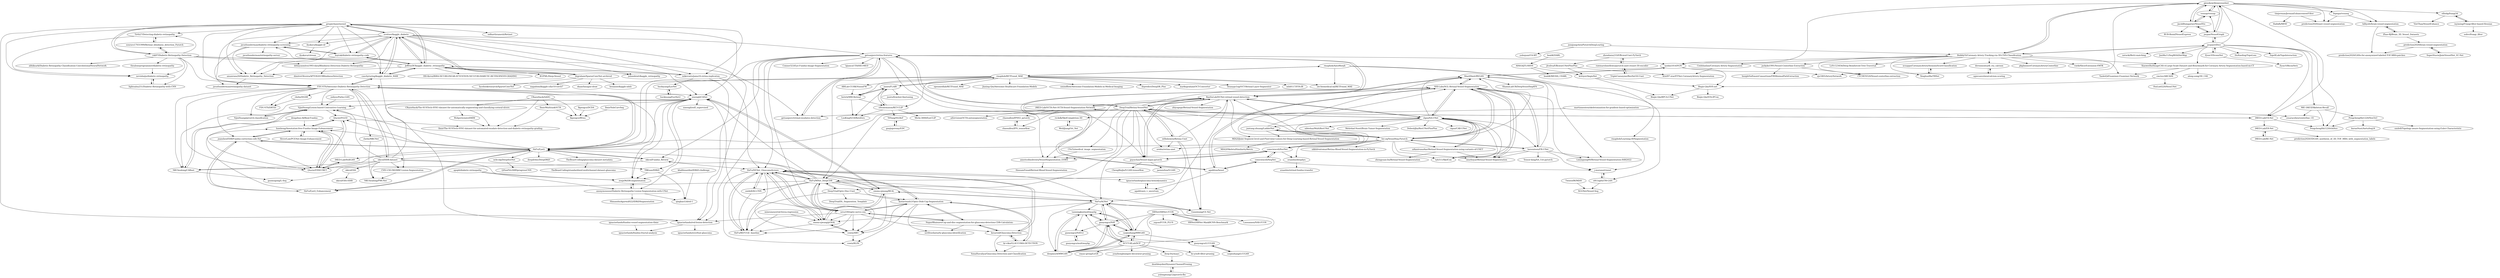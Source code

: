 digraph G {
"gregwchase/eyenet" -> "sveitser/kaggle_diabetic"
"gregwchase/eyenet" -> "javathunderman/diabetic-retinopathy-screening"
"gregwchase/eyenet" -> "JeffreyDF/kaggle_diabetic_retinopathy"
"gregwchase/eyenet" -> "Tirth27/Detecting-diabetic-retinopathy"
"gregwchase/eyenet" -> "hoytak/diabetic-retinopathy-code"
"gregwchase/eyenet" -> "amanrana20/Diabetic_Retinopathy_Detection"
"gregwchase/eyenet" -> "rsk97/Diabetic-Retinopathy-Detection"
"gregwchase/eyenet" -> "cauchyturing/kaggle_diabetic_RAM"
"gregwchase/eyenet" -> "FDU-VTS/Awesome-Diabetic-Retinopathy-Detection"
"gregwchase/eyenet" -> "mikevoets/jama16-retina-replication"
"gregwchase/eyenet" -> "sidharthramesh/Retinet"
"gregwchase/eyenet" -> "nevinbaiju/diabetic-retinopathy"
"gregwchase/eyenet" -> "ignaciorlando/red-lesion-detection"
"gregwchase/eyenet" -> "xmengli/CANet"
"gregwchase/eyenet" -> "ilyakava/kaggle-dr"
"HRNet/HRNet-MaskRCNN-Benchmark" -> "HRNet/HRNet-FCOS"
"giesekow/deepvesselnet" -> "vessap/vessap"
"giesekow/deepvesselnet" -> "hilbysfe/brain-vessel-segmentation"
"giesekow/deepvesselnet" -> "jocpae/VesselGraph"
"giesekow/deepvesselnet" -> "BubblyYi/Coronary-Artery-Tracking-via-3D-CNN-Classification"
"giesekow/deepvesselnet" -> "fepegar/vesseg"
"giesekow/deepvesselnet" -> "iMED-Lab/CS-Net"
"giesekow/deepvesselnet" -> "ellisdg/frangi3d"
"giesekow/deepvesselnet" -> "syshin1014/VGN"
"giesekow/deepvesselnet" -> "JacobBumgarner/VesselVio"
"giesekow/deepvesselnet" -> "zjx1805/ArteryNetwork"
"giesekow/deepvesselnet" -> "prediction2020/unet-vessel-segmentation"
"vessap/vessap" -> "giesekow/deepvesselnet"
"vessap/vessap" -> "JacobBumgarner/VesselVio"
"HzFu/EyeQ" -> "joanshen0508/Fundus-correction-cofe-Net"
"HzFu/EyeQ" -> "HzFu/EyeQ_Enhancement"
"HzFu/EyeQ" -> "liamheng/Annotation-free-Fundus-Image-Enhancement"
"HzFu/EyeQ" -> "ncbi-nlp/DeepSeeNet"
"HzFu/EyeQ" -> "QtacierP/ISECRET"
"HzFu/EyeQ" -> "QtacierP/LED"
"HzFu/EyeQ" -> "xmengli/CANet"
"HzFu/EyeQ" -> "YijinHuang/Lesion-based-Contrastive-Learning"
"HzFu/EyeQ" -> "nkicsl/Fundus_Review"
"HzFu/EyeQ" -> "FDU-VTS/Awesome-Diabetic-Retinopathy-Detection"
"HzFu/EyeQ" -> "nkicsl/DDR-dataset"
"HzFu/EyeQ" -> "iMED-Lab/StillGAN"
"HzFu/EyeQ" -> "TheBeastCoding/glaucoma-dataset-metadata"
"HzFu/EyeQ" -> "deepdrdoc/DeepDRiD"
"CVxTz/medical_image_segmentation" -> "americofmoliveira/VesselSegmentation_ESWA"
"sraashis/deepdyn" -> "sraashis/retinal-fundus-transfer"
"HzFu/MNet_DeepCDR" -> "seva100/optic-nerve-cnn"
"HzFu/MNet_DeepCDR" -> "HzFu/DENet_GlaucomaScreen"
"HzFu/MNet_DeepCDR" -> "emma-sjwang/pOSAL"
"HzFu/MNet_DeepCDR" -> "Guzaiwang/CE-Net" ["e"=1]
"HzFu/MNet_DeepCDR" -> "cswin/AWC"
"HzFu/MNet_DeepCDR" -> "HzFu/REFUGE_baseline"
"HzFu/MNet_DeepCDR" -> "HzFu/AGNet"
"HzFu/MNet_DeepCDR" -> "koriavinash1/Optic-Disk-Cup-Segmentation"
"HzFu/MNet_DeepCDR" -> "DeepTrial/Optic-Disc-Unet"
"HzFu/MNet_DeepCDR" -> "xmengli/CANet"
"HzFu/MNet_DeepCDR" -> "emma-sjwang/BEAL"
"HzFu/MNet_DeepCDR" -> "smilell/AG-CNN"
"HzFu/MNet_DeepCDR" -> "HzFu/EyeQ_Enhancement"
"HzFu/MNet_DeepCDR" -> "nkicsl/Fundus_Review"
"HzFu/MNet_DeepCDR" -> "HzFu/EyeQ"
"kesaroid/Glaucoma-Detection" -> "NupurBhaisare/Cup-and-disc-segmentation-for-glaucoma-detection-CDR-Calculation-"
"kesaroid/Glaucoma-Detection" -> "kr-viku/GLAUCOMA-DETECTION"
"kesaroid/Glaucoma-Detection" -> "SonalSavaliya/Glaucoma-Detection-and-Classification"
"kesaroid/Glaucoma-Detection" -> "HzFu/DENet_GlaucomaScreen"
"HzFu/DENet_GlaucomaScreen" -> "HzFu/REFUGE_baseline"
"HzFu/DENet_GlaucomaScreen" -> "HzFu/MNet_DeepCDR"
"HzFu/DENet_GlaucomaScreen" -> "seva100/optic-nerve-cnn"
"HzFu/DENet_GlaucomaScreen" -> "emma-sjwang/pOSAL"
"HzFu/DENet_GlaucomaScreen" -> "smilell/AG-CNN"
"HzFu/DENet_GlaucomaScreen" -> "ignaciorlando/glaucoma-hemodynamics"
"HzFu/DENet_GlaucomaScreen" -> "cswin/AWC"
"HzFu/DENet_GlaucomaScreen" -> "cswin/RLPA"
"HzFu/DENet_GlaucomaScreen" -> "kesaroid/Glaucoma-Detection"
"HzFu/DENet_GlaucomaScreen" -> "koriavinash1/Optic-Disk-Cup-Segmentation"
"NupurBhaisare/Cup-and-disc-segmentation-for-glaucoma-detection-CDR-Calculation-" -> "koriavinash1/Optic-Disk-Cup-Segmentation"
"NupurBhaisare/Cup-and-disc-segmentation-for-glaucoma-detection-CDR-Calculation-" -> "seva100/optic-nerve-cnn"
"NupurBhaisare/Cup-and-disc-segmentation-for-glaucoma-detection-CDR-Calculation-" -> "kesaroid/Glaucoma-Detection"
"NupurBhaisare/Cup-and-disc-segmentation-for-glaucoma-detection-CDR-Calculation-" -> "serifeseda/early-glaucoma-identification"
"zhoudaxia233/EfficientUnet-PyTorch" -> "jlcsilva/EfficientUNetPlusPlus"
"zhoudaxia233/EfficientUnet-PyTorch" -> "rawmarshmellows/pytorch-unet-resnet-50-encoder"
"isyiming/Frangi-filter-based-Hessian" -> "ellisdg/frangi3d"
"isyiming/Frangi-filter-based-Hessian" -> "solivr/frangi_filter"
"rawmarshmellows/pytorch-unet-resnet-50-encoder" -> "TripleCoenzyme/ResNet50-Unet"
"rawmarshmellows/pytorch-unet-resnet-50-encoder" -> "zhoudaxia233/EfficientUnet-PyTorch"
"DeepTrial/Retina-VesselNet" -> "orobix/retina-unet" ["e"=1]
"DeepTrial/Retina-VesselNet" -> "getsanjeev/retina-features"
"DeepTrial/Retina-VesselNet" -> "RanSuLab/DUNet-retinal-vessel-detection"
"DeepTrial/Retina-VesselNet" -> "guyuchao/Vessel-wgan-pytorch"
"DeepTrial/Retina-VesselNet" -> "americofmoliveira/VesselSegmentation_ESWA"
"DeepTrial/Retina-VesselNet" -> "wfdubowen/Retina-Unet"
"DeepTrial/Retina-VesselNet" -> "clguo/SA-UNet"
"DeepTrial/Retina-VesselNet" -> "HzFu/AGNet"
"DeepTrial/Retina-VesselNet" -> "getsanjeev/retinal-exudates-detection"
"DeepTrial/Retina-VesselNet" -> "Guzaiwang/CE-Net" ["e"=1]
"DeepTrial/Retina-VesselNet" -> "HzFu/EyeQ"
"DeepTrial/Retina-VesselNet" -> "CVxTz/medical_image_segmentation"
"DeepTrial/Retina-VesselNet" -> "SHI-Labs/SGL-Retinal-Vessel-Segmentation"
"DeepTrial/Retina-VesselNet" -> "DeepTrial/Optic-Disc-Unet"
"DeepTrial/Retina-VesselNet" -> "HzFu/MNet_DeepCDR"
"mikevoets/jama16-retina-replication" -> "HzFu/DENet_GlaucomaScreen"
"mikevoets/jama16-retina-replication" -> "JeffreyDF/kaggle_diabetic_retinopathy"
"mikevoets/jama16-retina-replication" -> "huckiyang/EyeNet"
"mikevoets/jama16-retina-replication" -> "ignaciorlando/red-lesion-detection"
"rsk97/Diabetic-Retinopathy-Detection" -> "souravs17031999/Retinal_blindness_detection_Pytorch"
"rsk97/Diabetic-Retinopathy-Detection" -> "abhiksark/Diabetic-Retnopathy-Classification-ConvolutionalNeuralNetwork"
"rsk97/Diabetic-Retinopathy-Detection" -> "lightsalsa251/Diabetic-Retinopathy-with-CNN"
"rsk97/Diabetic-Retinopathy-Detection" -> "FDU-VTS/Awesome-Diabetic-Retinopathy-Detection"
"rsk97/Diabetic-Retinopathy-Detection" -> "thealoneprogrammer/diabetic-retinopathy"
"rsk97/Diabetic-Retinopathy-Detection" -> "gregwchase/eyenet"
"rsk97/Diabetic-Retinopathy-Detection" -> "nevinbaiju/diabetic-retinopathy"
"rsk97/Diabetic-Retinopathy-Detection" -> "Tirth27/Detecting-diabetic-retinopathy"
"rsk97/Diabetic-Retinopathy-Detection" -> "cauchyturing/kaggle_diabetic_RAM"
"rsk97/Diabetic-Retinopathy-Detection" -> "debayanmitra1993-data/Blindness-Detection-Diabetic-Retinopathy-"
"rsk97/Diabetic-Retinopathy-Detection" -> "getsanjeev/retinal-exudates-detection"
"HRNet/HRNet-FCOS" -> "guoyongcs/NAT"
"HRNet/HRNet-FCOS" -> "caojiezhang/MWGAN"
"HRNet/HRNet-FCOS" -> "HRNet/HRNet-MaskRCNN-Benchmark"
"HRNet/HRNet-FCOS" -> "Lausannen/NAS-FCOS" ["e"=1]
"HRNet/HRNet-FCOS" -> "yqyao/FCOS_PLUS" ["e"=1]
"HRNet/HRNet-FCOS" -> "deepmo24/MWGAN"
"fepegar/vesseg" -> "hilbysfe/brain-vessel-segmentation"
"fepegar/vesseg" -> "prediction2020/unet-vessel-segmentation"
"koriavinash1/Optic-Disk-Cup-Segmentation" -> "seva100/optic-nerve-cnn"
"koriavinash1/Optic-Disk-Cup-Segmentation" -> "NupurBhaisare/Cup-and-disc-segmentation-for-glaucoma-detection-CDR-Calculation-"
"koriavinash1/Optic-Disk-Cup-Segmentation" -> "cswin/AWC"
"koriavinash1/Optic-Disk-Cup-Segmentation" -> "serifeseda/early-glaucoma-identification"
"koriavinash1/Optic-Disk-Cup-Segmentation" -> "HzFu/DENet_GlaucomaScreen"
"koriavinash1/Optic-Disk-Cup-Segmentation" -> "kr-viku/GLAUCOMA-DETECTION"
"koriavinash1/Optic-Disk-Cup-Segmentation" -> "cswin/RLPA"
"wfdubowen/Retina-Unet" -> "orobix/retina-unet" ["e"=1]
"wfdubowen/Retina-Unet" -> "DeepTrial/Retina-VesselNet"
"wfdubowen/Retina-Unet" -> "RanSuLab/DUNet-retinal-vessel-detection"
"wfdubowen/Retina-Unet" -> "Guzaiwang/CE-Net" ["e"=1]
"wfdubowen/Retina-Unet" -> "HzFu/MNet_DeepCDR"
"apopli/diabetic-retinopathy" -> "anonymoussss/Diabetic-Retinopathy-Lesion-Segmentation-with-UNet"
"apopli/diabetic-retinopathy" -> "zoujx96/DR-segmentation"
"nkicsl/DDR-dataset" -> "NKUhealong/CABnet"
"nkicsl/DDR-dataset" -> "CVIU-CSU/M2MRF-Lesion-Segmentation"
"nkicsl/DDR-dataset" -> "nkicsl/OIA"
"nkicsl/DDR-dataset" -> "zoujx96/DR-segmentation"
"nkicsl/DDR-dataset" -> "guomugong/L-Seg"
"nkicsl/DDR-dataset" -> "TRKuan/IDRiD"
"nkicsl/DDR-dataset" -> "xmengli/CANet"
"nkicsl/DDR-dataset" -> "YijinHuang/Lesion-based-Contrastive-Learning"
"nkicsl/DDR-dataset" -> "NKUhealong/PMCNet"
"nkicsl/DDR-dataset" -> "FDU-VTS/Awesome-Diabetic-Retinopathy-Detection"
"conscienceli/IterNet" -> "conscienceli/SeqNet"
"conscienceli/IterNet" -> "guyuchao/Vessel-wgan-pytorch"
"conscienceli/IterNet" -> "americofmoliveira/VesselSegmentation_ESWA"
"conscienceli/IterNet" -> "sraashis/deepdyn"
"conscienceli/IterNet" -> "SHI-Labs/SGL-Retinal-Vessel-Segmentation"
"HzFu/AGNet" -> "caojiezhang/MWGAN"
"HzFu/AGNet" -> "guoyongcs/NAT"
"HzFu/AGNet" -> "Guzaiwang/CE-Net" ["e"=1]
"HzFu/AGNet" -> "emma-sjwang/pOSAL"
"HzFu/AGNet" -> "tanmingkui/multiwaybp"
"HzFu/AGNet" -> "emma-sjwang/BEAL"
"HzFu/AGNet" -> "deepmo24/MWGAN"
"HzFu/AGNet" -> "HzFu/DENet_GlaucomaScreen"
"americofmoliveira/VesselSegmentation_ESWA" -> "HossamFouad/Retinal-Blood-Vessel-Segmentation"
"RanSuLab/DUNet-retinal-vessel-detection" -> "SHI-Labs/SGL-Retinal-Vessel-Segmentation"
"RanSuLab/DUNet-retinal-vessel-detection" -> "americofmoliveira/VesselSegmentation_ESWA"
"RanSuLab/DUNet-retinal-vessel-detection" -> "MIA2I/Joint-Segment-level-and-Pixel-wise-Losses-for-Deep-Learning-based-Retinal-Vessel-Segmentation"
"RanSuLab/DUNet-retinal-vessel-detection" -> "zhiyugege/Retinal-Vessel-Segmentation"
"RanSuLab/DUNet-retinal-vessel-detection" -> "clguo/SA-UNet"
"RanSuLab/DUNet-retinal-vessel-detection" -> "guyuchao/Vessel-wgan-pytorch"
"RanSuLab/DUNet-retinal-vessel-detection" -> "iMED-Lab/OCTA-Net-OCTA-Vessel-Segmentation-Network"
"RanSuLab/DUNet-retinal-vessel-detection" -> "DeepTrial/Retina-VesselNet"
"RanSuLab/DUNet-retinal-vessel-detection" -> "HzFu/AGNet"
"RanSuLab/DUNet-retinal-vessel-detection" -> "getsanjeev/retina-features"
"DeepTrial/Optic-Disc-Unet" -> "HzFu/REFUGE_baseline"
"DeepTrial/Optic-Disc-Unet" -> "koriavinash1/Optic-Disk-Cup-Segmentation"
"DeepTrial/Optic-Disc-Unet" -> "DeepTrial/DL_Segmention_Template"
"DeepTrial/Optic-Disc-Unet" -> "HzFu/MNet_DeepCDR"
"deep-fry/mayo" -> "deathboydmi/DynamicChannelPruning"
"juntang-zhuang/LadderNet" -> "lee-zq/VesselSeg-Pytorch"
"juntang-zhuang/LadderNet" -> "SharifAmit/RVGAN"
"juntang-zhuang/LadderNet" -> "conscienceli/IterNet"
"juntang-zhuang/LadderNet" -> "MIA2I/Joint-Segment-level-and-Pixel-wise-Losses-for-Deep-Learning-based-Retinal-Vessel-Segmentation"
"ncbi-nlp/DeepSeeNet" -> "QiYanPitt/AMDprogressCNN"
"smilell/AG-CNN" -> "HzFu/DENet_GlaucomaScreen"
"smilell/AG-CNN" -> "HzFu/REFUGE_baseline"
"guyuchao/Vessel-wgan-pytorch" -> "RanSuLab/DUNet-retinal-vessel-detection"
"guyuchao/Vessel-wgan-pytorch" -> "conscienceli/IterNet"
"guyuchao/Vessel-wgan-pytorch" -> "ChengBinJin/V-GAN-tensorflow" ["e"=1]
"guyuchao/Vessel-wgan-pytorch" -> "jaeminSon/V-GAN"
"emma-sjwang/BEAL" -> "emma-sjwang/pOSAL"
"emma-sjwang/BEAL" -> "HzFu/AGNet"
"emma-sjwang/BEAL" -> "cswin/AWC"
"emma-sjwang/BEAL" -> "xmengli/CANet"
"emma-sjwang/BEAL" -> "HzFu/DENet_GlaucomaScreen"
"nevinbaiju/diabetic-retinopathy" -> "lightsalsa251/Diabetic-Retinopathy-with-CNN"
"lightsalsa251/Diabetic-Retinopathy-with-CNN" -> "nevinbaiju/diabetic-retinopathy"
"emma-sjwang/pOSAL" -> "emma-sjwang/BEAL"
"emma-sjwang/pOSAL" -> "cswin/AWC"
"emma-sjwang/pOSAL" -> "HzFu/DENet_GlaucomaScreen"
"emma-sjwang/pOSAL" -> "HzFu/REFUGE_baseline"
"huckiyang/EyeNet2" -> "huckiyang/EyeNet"
"MIA2I/Joint-Segment-level-and-Pixel-wise-Losses-for-Deep-Learning-based-Retinal-Vessel-Segmentation" -> "MIA2I/SkeletalSimilarityMetric"
"anonymoussss/Diabetic-Retinopathy-Lesion-Segmentation-with-UNet" -> "zoujx96/DR-segmentation"
"anonymoussss/Diabetic-Retinopathy-Lesion-Segmentation-with-UNet" -> "HimanshuAgarwal022/IDRiDSegmentation"
"anonymoussss/Diabetic-Retinopathy-Lesion-Segmentation-with-UNet" -> "qinghao1/idrid-1"
"zoujx96/DR-segmentation" -> "anonymoussss/Diabetic-Retinopathy-Lesion-Segmentation-with-UNet"
"cswin/AWC" -> "emma-sjwang/pOSAL"
"cswin/AWC" -> "cswin/RLPA"
"minesmeyer/od-fovea-regression" -> "HzFu/REFUGE_baseline"
"minesmeyer/od-fovea-regression" -> "emma-sjwang/pOSAL"
"SCUT-AILab/DCP" -> "guoyongcs/NAT"
"SCUT-AILab/DCP" -> "caojiezhang/MWGAN"
"SCUT-AILab/DCP" -> "tanmingkui/multiwaybp"
"SCUT-AILab/DCP" -> "deepmo24/MWGAN"
"SCUT-AILab/DCP" -> "he-y/soft-filter-pruning" ["e"=1]
"SCUT-AILab/DCP" -> "HzFu/AGNet"
"SCUT-AILab/DCP" -> "enyac-group/LeGR" ["e"=1]
"SCUT-AILab/DCP" -> "deep-fry/mayo"
"SCUT-AILab/DCP" -> "youzhonghui/gate-decorator-pruning" ["e"=1]
"yulongwang12/pytorch-fbs" -> "deathboydmi/DynamicChannelPruning"
"caojiezhang/LCCGAN" -> "guoyongcs/LCCGAN"
"HzFu/REFUGE_baseline" -> "HzFu/DENet_GlaucomaScreen"
"agaldran/a_v_uncertain" -> "ignaciorlando/glaucoma-hemodynamics"
"huckiyang/EyeNet" -> "huckiyang/EyeNet2"
"TRKuan/IDRiD" -> "zoujx96/DR-segmentation"
"TRKuan/IDRiD" -> "qinghao1/idrid-1"
"ignaciorlando/glaucoma-hemodynamics" -> "agaldran/a_v_uncertain"
"guoyongcs/LCCGAN" -> "caojiezhang/LCCGAN"
"deathboydmi/DynamicChannelPruning" -> "yulongwang12/pytorch-fbs"
"iMED-Lab/CS-Net" -> "iMED-Lab/OCTA-Net-OCTA-Vessel-Segmentation-Network"
"iMED-Lab/CS-Net" -> "PengchengShi1220/cbDice"
"iMED-Lab/CS-Net" -> "iMED-Lab/ER-Net"
"FDU-VTS/Awesome-Diabetic-Retinopathy-Detection" -> "FDU-VTS/DRTiD"
"FDU-VTS/Awesome-Diabetic-Retinopathy-Detection" -> "chehx/DGDR"
"FDU-VTS/Awesome-Diabetic-Retinopathy-Detection" -> "cauchyturing/kaggle_diabetic_RAM"
"FDU-VTS/Awesome-Diabetic-Retinopathy-Detection" -> "YijinHuang/Lesion-based-Contrastive-Learning"
"FDU-VTS/Awesome-Diabetic-Retinopathy-Detection" -> "nkicsl/DDR-dataset"
"FDU-VTS/Awesome-Diabetic-Retinopathy-Detection" -> "HzFu/EyeQ"
"FDU-VTS/Awesome-Diabetic-Retinopathy-Detection" -> "NKUhealong/CABnet"
"FDU-VTS/Awesome-Diabetic-Retinopathy-Detection" -> "YijinHuang/pytorch-classification"
"FDU-VTS/Awesome-Diabetic-Retinopathy-Detection" -> "chehx/MKCNet"
"FDU-VTS/Awesome-Diabetic-Retinopathy-Detection" -> "joanshen0508/Fundus-correction-cofe-Net"
"FDU-VTS/Awesome-Diabetic-Retinopathy-Detection" -> "QtacierP/ISECRET"
"FDU-VTS/Awesome-Diabetic-Retinopathy-Detection" -> "xmengli/CANet"
"FDU-VTS/Awesome-Diabetic-Retinopathy-Detection" -> "zoujx96/DR-segmentation"
"FDU-VTS/Awesome-Diabetic-Retinopathy-Detection" -> "CVIU-CSU/M2MRF-Lesion-Segmentation"
"NKUhealong/CABnet" -> "YijinHuang/Lesion-based-Contrastive-Learning"
"NKUhealong/CABnet" -> "guomugong/L-Seg"
"Binjie-Qin/SVS-net" -> "Binjie-Qin/STA-IPCon"
"Binjie-Qin/SVS-net" -> "Binjie-Qin/RPCA-UNet"
"kritiyer/AngioNet" -> "Binjie-Qin/RPCA-UNet"
"kritiyer/AngioNet" -> "Binjie-Qin/SVS-net"
"nkicsl/OIA" -> "nkicsl/OIA-ODIR"
"clguo/SA-UNet" -> "RanSuLab/DUNet-retinal-vessel-detection"
"clguo/SA-UNet" -> "SHI-Labs/SGL-Retinal-Vessel-Segmentation"
"clguo/SA-UNet" -> "arkanivasarkar/Retinal-Vessel-Segmentation-using-variants-of-UNET"
"clguo/SA-UNet" -> "lee-zq/VesselSeg-Pytorch"
"clguo/SA-UNet" -> "onurboyar/Retinal-Vessel-Segmentation"
"clguo/SA-UNet" -> "conscienceli/IterNet"
"clguo/SA-UNet" -> "lseventeen/FR-UNet"
"clguo/SA-UNet" -> "DeepTrial/Retina-VesselNet"
"clguo/SA-UNet" -> "SharifAmit/RVGAN"
"clguo/SA-UNet" -> "tyb311/SkelCon"
"clguo/SA-UNet" -> "nibtehaz/MultiResUNet" ["e"=1]
"clguo/SA-UNet" -> "Mehrdad-Noori/Brain-Tumor-Segmentation" ["e"=1]
"clguo/SA-UNet" -> "DebeshJha/ResUNetPlusPlus" ["e"=1]
"clguo/SA-UNet" -> "juntang-zhuang/LadderNet"
"clguo/SA-UNet" -> "clguo/CAR-UNet"
"souravs17031999/Retinal_blindness_detection_Pytorch" -> "Tirth27/Detecting-diabetic-retinopathy"
"souravs17031999/Retinal_blindness_detection_Pytorch" -> "rsk97/Diabetic-Retinopathy-Detection"
"chaosallen/IPNV2_pytorch" -> "chaosallen/IPN_tensorflow"
"iMED-Lab/OCTA-Net-OCTA-Vessel-Segmentation-Network" -> "iMED-Lab/CS-Net"
"iMED-Lab/OCTA-Net-OCTA-Vessel-Segmentation-Network" -> "chaosallen/IPNV2_pytorch"
"iMED-Lab/OCTA-Net-OCTA-Vessel-Segmentation-Network" -> "chaosallen/IPN_tensorflow"
"iMED-Lab/OCTA-Net-OCTA-Vessel-Segmentation-Network" -> "RanSuLab/DUNet-retinal-vessel-detection"
"iMED-Lab/OCTA-Net-OCTA-Vessel-Segmentation-Network" -> "aiforvision/OCTA-autosegmentation"
"kr-viku/GLAUCOMA-DETECTION" -> "SonalSavaliya/Glaucoma-Detection-and-Classification"
"kr-viku/GLAUCOMA-DETECTION" -> "kesaroid/Glaucoma-Detection"
"kr-viku/GLAUCOMA-DETECTION" -> "koriavinash1/Optic-Disk-Cup-Segmentation"
"YijinHuang/pytorch-classification" -> "YijinHuang/Lesion-based-Contrastive-Learning"
"joanshen0508/Fundus-correction-cofe-Net" -> "liamheng/Annotation-free-Fundus-Image-Enhancement"
"joanshen0508/Fundus-correction-cofe-Net" -> "HzFu/EyeQ_Enhancement"
"joanshen0508/Fundus-correction-cofe-Net" -> "QtacierP/ISECRET"
"joanshen0508/Fundus-correction-cofe-Net" -> "HzFu/EyeQ"
"debayanmitra1993-data/Blindness-Detection-Diabetic-Retinopathy-" -> "dimitreOliveira/APTOS2019BlindnessDetection"
"thealoneprogrammer/diabetic-retinopathy" -> "nevinbaiju/diabetic-retinopathy"
"SharifAmit/RVGAN" -> "SHI-Labs/SGL-Retinal-Vessel-Segmentation"
"SharifAmit/RVGAN" -> "syshin1014/VGN"
"SharifAmit/RVGAN" -> "ShamaLabUR/DeepVesselSeg4FA"
"SharifAmit/RVGAN" -> "agaldran/lwnet"
"SharifAmit/RVGAN" -> "Limingxing00/Retinal-Vessel-Segmentation-ISBI2022"
"TripleCoenzyme/ResNet50-Unet" -> "rawmarshmellows/pytorch-unet-resnet-50-encoder"
"agaldran/lwnet" -> "conscienceli/SeqNet"
"agaldran/lwnet" -> "SharifAmit/RVGAN"
"agaldran/lwnet" -> "SHI-Labs/SGL-Retinal-Vessel-Segmentation"
"agaldran/lwnet" -> "agaldran/a_v_uncertain"
"hilbysfe/brain-vessel-segmentation" -> "prediction2020/GANs-for-anonymized-labeled-TOF-MRA-patches"
"hilbysfe/brain-vessel-segmentation" -> "Zhao-BJ/Brain_3D_Vessel_Datasets"
"khalilouardini/IDRiD-challenge" -> "qinghao1/idrid-1"
"khalilouardini/IDRiD-challenge" -> "zoujx96/DR-segmentation"
"BubblyYi/Coronary-Artery-Tracking-via-3D-CNN-Classification" -> "Coolshanlan/Coronary-Artery-Segmentation"
"BubblyYi/Coronary-Artery-Tracking-via-3D-CNN-Classification" -> "pkglimmer/CoronaryArteryCenterline"
"BubblyYi/Coronary-Artery-Tracking-via-3D-CNN-Classification" -> "giesekow/deepvesselnet"
"BubblyYi/Coronary-Artery-Tracking-via-3D-CNN-Classification" -> "vmtk/SlicerExtension-VMTK" ["e"=1]
"BubblyYi/Coronary-Artery-Tracking-via-3D-CNN-Classification" -> "YaoleiQi/Examinee-Examiner-Network"
"BubblyYi/Coronary-Artery-Tracking-via-3D-CNN-Classification" -> "CYCHEN520/Vessel-centerline-extraction"
"BubblyYi/Coronary-Artery-Tracking-via-3D-CNN-Classification" -> "XiaoweiXu/ImageCAS-A-Large-Scale-Dataset-and-Benchmark-for-Coronary-Artery-Segmentation-based-on-CT"
"BubblyYi/Coronary-Artery-Tracking-via-3D-CNN-Classification" -> "XinghuaMa/TRNet"
"BubblyYi/Coronary-Artery-Tracking-via-3D-CNN-Classification" -> "syshin1014/VGN"
"BubblyYi/Coronary-Artery-Tracking-via-3D-CNN-Classification" -> "jocpae/clDice"
"BubblyYi/Coronary-Artery-Tracking-via-3D-CNN-Classification" -> "LzVv123456/Deep-Reinforced-Tree-Traversal"
"BubblyYi/Coronary-Artery-Tracking-via-3D-CNN-Classification" -> "jackyko1991/Vessel-Centerline-Extraction"
"BubblyYi/Coronary-Artery-Tracking-via-3D-CNN-Classification" -> "deronmonta/dl_cta_calcium"
"BubblyYi/Coronary-Artery-Tracking-via-3D-CNN-Classification" -> "ucuapps/CoronaryArteryStenosisScoreClassification"
"Tirth27/Detecting-diabetic-retinopathy" -> "nevinbaiju/diabetic-retinopathy"
"Tirth27/Detecting-diabetic-retinopathy" -> "souravs17031999/Retinal_blindness_detection_Pytorch"
"guoyongcs/NAT" -> "caojiezhang/MWGAN"
"guoyongcs/NAT" -> "tanmingkui/multiwaybp"
"guoyongcs/NAT" -> "deepmo24/MWGAN"
"guoyongcs/NAT" -> "SCUT-AILab/DCP"
"guoyongcs/NAT" -> "guoyongcs/NATv2"
"guoyongcs/NAT" -> "guoyongcs/LCCGAN"
"guoyongcs/NAT" -> "HzFu/AGNet"
"CRazorback/The-SUSTech-SYSU-dataset-for-automatically-segmenting-and-classifying-corneal-ulcers" -> "llmir/The-SUSTech-SYSU-dataset-for-automated-exudate-detection-and-diabetic-retinopathy-grading"
"CRazorback/The-SUSTech-SYSU-dataset-for-automatically-segmenting-and-classifying-corneal-ulcers" -> "Wzhjerry/autoSMIM"
"syshin1014/VGN" -> "SharifAmit/RVGAN"
"syshin1014/VGN" -> "zjx1805/ArteryNetwork"
"syshin1014/VGN" -> "Binjie-Qin/SVS-net"
"xmengli/CANet" -> "zoujx96/DR-segmentation"
"xmengli/CANet" -> "NKUhealong/CABnet"
"xmengli/CANet" -> "emma-sjwang/pOSAL"
"xmengli/CANet" -> "anonymoussss/Diabetic-Retinopathy-Lesion-Segmentation-with-UNet"
"xmengli/CANet" -> "xmengli/self_supervised"
"xmengli/CANet" -> "emma-sjwang/BEAL"
"xmengli/CANet" -> "TRKuan/IDRiD"
"xmengli/CANet" -> "YijinHuang/Lesion-based-Contrastive-Learning"
"conscienceli/SeqNet" -> "conscienceli/IterNet"
"conscienceli/SeqNet" -> "j-morano/rrwnet"
"conscienceli/SeqNet" -> "agaldran/lwnet"
"deepmo24/MWGAN" -> "tanmingkui/multiwaybp"
"deepmo24/MWGAN" -> "caojiezhang/MWGAN"
"deepmo24/MWGAN" -> "guoyongcs/NAT"
"ucuapps/CoronaryArteryStenosisScoreClassification" -> "XinghuaMa/TRNet"
"caojiezhang/MWGAN" -> "guoyongcs/NAT"
"caojiezhang/MWGAN" -> "tanmingkui/multiwaybp"
"caojiezhang/MWGAN" -> "deepmo24/MWGAN"
"caojiezhang/MWGAN" -> "guoyongcs/LCCGAN"
"caojiezhang/MWGAN" -> "SCUT-AILab/DCP"
"caojiezhang/MWGAN" -> "HzFu/AGNet"
"chaosallen/IPN_tensorflow" -> "chaosallen/IPNV2_pytorch"
"sgmvanvelzen/calcium-scoring" -> "deronmonta/dl_cta_calcium"
"prediction2020/brain-vessel-segmentation" -> "SuperStacie/JointVesselNet_VC-Net"
"prediction2020/brain-vessel-segmentation" -> "prediction2020/GANs-for-anonymized-labeled-TOF-MRA-patches"
"tanmingkui/multiwaybp" -> "deepmo24/MWGAN"
"tanmingkui/multiwaybp" -> "caojiezhang/MWGAN"
"tanmingkui/multiwaybp" -> "guoyongcs/NAT"
"tanmingkui/multiwaybp" -> "guoyongcs/NATv2"
"guoyongcs/NATv2" -> "guoyongcs/multiwaybp"
"SHI-Labs/SGL-Retinal-Vessel-Segmentation" -> "onurboyar/Retinal-Vessel-Segmentation"
"SHI-Labs/SGL-Retinal-Vessel-Segmentation" -> "SharifAmit/RVGAN"
"SHI-Labs/SGL-Retinal-Vessel-Segmentation" -> "RanSuLab/DUNet-retinal-vessel-detection"
"SHI-Labs/SGL-Retinal-Vessel-Segmentation" -> "tyb311/SkelCon"
"SHI-Labs/SGL-Retinal-Vessel-Segmentation" -> "lee-zq/VesselSeg-Pytorch"
"SHI-Labs/SGL-Retinal-Vessel-Segmentation" -> "clguo/SA-UNet"
"SHI-Labs/SGL-Retinal-Vessel-Segmentation" -> "agaldran/lwnet"
"SHI-Labs/SGL-Retinal-Vessel-Segmentation" -> "Limingxing00/Retinal-Vessel-Segmentation-ISBI2022"
"SHI-Labs/SGL-Retinal-Vessel-Segmentation" -> "lseventeen/FR-UNet"
"AISIGSJTU/SSVS" -> "boahK/MEDIA_CDARL"
"AISIGSJTU/SSVS" -> "kritiyer/AngioNet"
"jlcsilva/EfficientUNetPlusPlus" -> "kritiyer/AngioNet"
"jlcsilva/EfficientUNetPlusPlus" -> "Ariel97-star/FFNet-CoronaryArtery-Segmentation"
"jocpae/VesselGraph" -> "giesekow/deepvesselnet"
"jocpae/VesselGraph" -> "JacobBumgarner/VesselVio"
"jocpae/VesselGraph" -> "jocpae/clDice"
"jocpae/VesselGraph" -> "vessap/vessap"
"iMED-Lab/ER-Net" -> "iMED-Lab/RE-Net"
"iMED-Lab/ER-Net" -> "prediction2020/3DGAN_synthesis_of_3D_TOF_MRA_with_segmentation_labels"
"btgraham/SparseConvNet-archived" -> "JeffreyDF/kaggle_diabetic_retinopathy"
"btgraham/SparseConvNet-archived" -> "sveitser/kaggle_diabetic"
"btgraham/SparseConvNet-archived" -> "benanne/kaggle-ndsb" ["e"=1]
"btgraham/SparseConvNet-archived" -> "facebookresearch/SparseConvNet" ["e"=1]
"btgraham/SparseConvNet-archived" -> "nagadomi/kaggle-cifar10-torch7" ["e"=1]
"btgraham/SparseConvNet-archived" -> "skaae/lasagne-draw" ["e"=1]
"iMED-Lab/RE-Net" -> "iMED-Lab/ER-Net"
"lee-zq/VesselSeg-Pytorch" -> "SHI-Labs/SGL-Retinal-Vessel-Segmentation"
"lee-zq/VesselSeg-Pytorch" -> "lseventeen/FR-UNet"
"lee-zq/VesselSeg-Pytorch" -> "juntang-zhuang/LadderNet"
"lee-zq/VesselSeg-Pytorch" -> "clguo/SA-UNet"
"lee-zq/VesselSeg-Pytorch" -> "RanSuLab/DUNet-retinal-vessel-detection"
"lee-zq/VesselSeg-Pytorch" -> "SharifAmit/RVGAN"
"lee-zq/VesselSeg-Pytorch" -> "orobix/retina-unet" ["e"=1]
"lee-zq/VesselSeg-Pytorch" -> "arkanivasarkar/Retinal-Vessel-Segmentation-using-variants-of-UNET"
"lee-zq/VesselSeg-Pytorch" -> "conscienceli/IterNet"
"lee-zq/VesselSeg-Pytorch" -> "onurboyar/Retinal-Vessel-Segmentation"
"lee-zq/VesselSeg-Pytorch" -> "nikhilroxtomar/Retina-Blood-Vessel-Segmentation-in-PyTorch"
"lee-zq/VesselSeg-Pytorch" -> "tyb311/SkelCon"
"lee-zq/VesselSeg-Pytorch" -> "HzFu/EyeQ"
"lee-zq/VesselSeg-Pytorch" -> "sraashis/deepdyn"
"lee-zq/VesselSeg-Pytorch" -> "DeepTrial/Retina-VesselNet"
"llmir/MultitaskOCTA" -> "llmir/The-SUSTech-SYSU-dataset-for-automated-exudate-detection-and-diabetic-retinopathy-grading"
"llmir/MultitaskOCTA" -> "lkpengcs/RVms"
"jocpae/clDice" -> "HuXiaoling/TopoLoss" ["e"=1]
"jocpae/clDice" -> "jocpae/VesselGraph"
"jocpae/clDice" -> "iMED-Lab/CS-Net"
"jocpae/clDice" -> "TopoXLab/TopoInteraction" ["e"=1]
"jocpae/clDice" -> "MIC-DKFZ/Skeleton-Recall"
"jocpae/clDice" -> "nstucki/Betti-matching" ["e"=1]
"jocpae/clDice" -> "XiaoweiXu/ImageCAS-A-Large-Scale-Dataset-and-Benchmark-for-Coronary-Artery-Segmentation-based-on-CT"
"jocpae/clDice" -> "Zyun-Y/DconnNet"
"jocpae/clDice" -> "giesekow/deepvesselnet"
"jocpae/clDice" -> "BubblyYi/Coronary-Artery-Tracking-via-3D-CNN-Classification"
"jocpae/clDice" -> "JunMa11/SegWithDistMap" ["e"=1]
"jocpae/clDice" -> "PengchengShi1220/cbDice"
"HzFu/EyeQ_Enhancement" -> "joanshen0508/Fundus-correction-cofe-Net"
"HzFu/EyeQ_Enhancement" -> "liamheng/Annotation-free-Fundus-Image-Enhancement"
"HzFu/EyeQ_Enhancement" -> "HzFu/EyeQ"
"YijinHuang/Lesion-based-Contrastive-Learning" -> "QtacierP/LED"
"YijinHuang/Lesion-based-Contrastive-Learning" -> "NKUhealong/CABnet"
"YijinHuang/Lesion-based-Contrastive-Learning" -> "YijinHuang/pytorch-classification"
"arkanivasarkar/Retinal-Vessel-Segmentation-using-variants-of-UNET" -> "zhengyuan-liu/Retinal-Vessel-Segmentation"
"arkanivasarkar/Retinal-Vessel-Segmentation-using-variants-of-UNET" -> "onurboyar/Retinal-Vessel-Segmentation"
"arkanivasarkar/Retinal-Vessel-Segmentation-using-variants-of-UNET" -> "clguo/SA-UNet"
"ilyakava/kaggle-dr" -> "ilyakava/ciresan"
"iMED-Lab/StillGAN" -> "QtacierP/ISECRET"
"iMED-Lab/StillGAN" -> "liamheng/Annotation-free-Fundus-Image-Enhancement"
"onurboyar/Retinal-Vessel-Segmentation" -> "SHI-Labs/SGL-Retinal-Vessel-Segmentation"
"lseventeen/FR-UNet" -> "Limingxing00/Retinal-Vessel-Segmentation-ISBI2022"
"lseventeen/FR-UNet" -> "Tensor-king/SA_Uet-pytorch"
"lseventeen/FR-UNet" -> "onurboyar/Retinal-Vessel-Segmentation"
"lseventeen/FR-UNet" -> "SHI-Labs/SGL-Retinal-Vessel-Segmentation"
"lseventeen/FR-UNet" -> "j-morano/rrwnet"
"lseventeen/FR-UNet" -> "lee-zq/VesselSeg-Pytorch"
"lseventeen/FR-UNet" -> "tyb311/SkelCon"
"lseventeen/FR-UNet" -> "SharifAmit/RVGAN"
"hoytak/diabetic-retinopathy-code" -> "amanrana20/Diabetic_Retinopathy_Detection"
"hoytak/diabetic-retinopathy-code" -> "sveitser/kaggle_diabetic"
"hoytak/diabetic-retinopathy-code" -> "javathunderman/diabetic-retinopathy-screening"
"hoytak/diabetic-retinopathy-code" -> "JeffreyDF/kaggle_diabetic_retinopathy"
"nkicsl/Fundus_Review" -> "NKUhealong/CABnet"
"nkicsl/Fundus_Review" -> "HzFu/DENet_GlaucomaScreen"
"nkicsl/Fundus_Review" -> "HzFu/EyeQ"
"zzdyyy/Patho-GAN" -> "YijinHuang/Lesion-based-Contrastive-Learning"
"JacobBumgarner/VesselVio" -> "vessap/vessap"
"JacobBumgarner/VesselVio" -> "jocpae/VesselGraph"
"JacobBumgarner/VesselVio" -> "RUB-Bioinf/VesselExpress"
"JacobBumgarner/VesselVio" -> "giesekow/deepvesselnet"
"XinghuaMa/TRNet" -> "ucuapps/CoronaryArteryStenosisScoreClassification"
"rmaphoh/Learning-AVSegmentation" -> "j-morano/rrwnet"
"Coolshanlan/Coronary-Artery-Segmentation" -> "Ariel97-star/FFNet-CoronaryArtery-Segmentation"
"TwistedW/MIAV" -> "XGGNet/Vessel-Seg"
"SuperStacie/JointVesselNet_VC-Net" -> "prediction2020/brain-vessel-segmentation"
"deronmonta/dl_cta_calcium" -> "sgmvanvelzen/calcium-scoring"
"QtacierP/ISECRET" -> "QtacierP/LED"
"QtacierP/ISECRET" -> "liamheng/Annotation-free-Fundus-Image-Enhancement"
"QtacierP/ISECRET" -> "iMED-Lab/StillGAN"
"sveitser/kaggle_diabetic" -> "JeffreyDF/kaggle_diabetic_retinopathy"
"sveitser/kaggle_diabetic" -> "hoytak/diabetic-retinopathy-code"
"sveitser/kaggle_diabetic" -> "cauchyturing/kaggle_diabetic_RAM"
"sveitser/kaggle_diabetic" -> "gregwchase/eyenet"
"sveitser/kaggle_diabetic" -> "javathunderman/diabetic-retinopathy-screening"
"sveitser/kaggle_diabetic" -> "btgraham/SparseConvNet-archived"
"sveitser/kaggle_diabetic" -> "amanrana20/Diabetic_Retinopathy_Detection"
"sveitser/kaggle_diabetic" -> "FDU-VTS/Awesome-Diabetic-Retinopathy-Detection"
"sveitser/kaggle_diabetic" -> "juliandewit/kaggle_retinopathy"
"sveitser/kaggle_diabetic" -> "mikevoets/jama16-retina-replication"
"sveitser/kaggle_diabetic" -> "xmengli/CANet"
"sveitser/kaggle_diabetic" -> "getsanjeev/retina-features"
"sveitser/kaggle_diabetic" -> "debayanmitra1993-data/Blindness-Detection-Diabetic-Retinopathy-"
"sveitser/kaggle_diabetic" -> "ilyakava/kaggle-dr"
"sveitser/kaggle_diabetic" -> "ignaciorlando/red-lesion-detection"
"CRazorback/AADG" -> "CRazorback/The-SUSTech-SYSU-dataset-for-automatically-segmenting-and-classifying-corneal-ulcers"
"CRazorback/AADG" -> "lkpengcs/RVms"
"CRazorback/AADG" -> "llmir/MultitaskOCTA"
"CRazorback/AADG" -> "llmir/The-SUSTech-SYSU-dataset-for-automated-exudate-detection-and-diabetic-retinopathy-grading"
"JeffreyDF/kaggle_diabetic_retinopathy" -> "sveitser/kaggle_diabetic"
"JeffreyDF/kaggle_diabetic_retinopathy" -> "hoytak/diabetic-retinopathy-code"
"JeffreyDF/kaggle_diabetic_retinopathy" -> "juliandewit/kaggle_retinopathy"
"JeffreyDF/kaggle_diabetic_retinopathy" -> "gregwchase/eyenet"
"JeffreyDF/kaggle_diabetic_retinopathy" -> "cauchyturing/kaggle_diabetic_RAM"
"JeffreyDF/kaggle_diabetic_retinopathy" -> "javathunderman/diabetic-retinopathy-screening"
"JeffreyDF/kaggle_diabetic_retinopathy" -> "mikevoets/jama16-retina-replication"
"JeffreyDF/kaggle_diabetic_retinopathy" -> "btgraham/SparseConvNet-archived"
"JeffreyDF/kaggle_diabetic_retinopathy" -> "ISS-Kerui/BIRA-NET-BILINEAR-ATTENTION-NET-FOR-DIABETIC-RETINOPATHY-GRADING"
"JeffreyDF/kaggle_diabetic_retinopathy" -> "amanrana20/Diabetic_Retinopathy_Detection"
"JeffreyDF/kaggle_diabetic_retinopathy" -> "KGPML/Deep-Vessel"
"XiaoweiXu/ImageCAS-A-Large-Scale-Dataset-and-Benchmark-for-Coronary-Artery-Segmentation-based-on-CT" -> "cmctec/ARCADE"
"XiaoweiXu/ImageCAS-A-Large-Scale-Dataset-and-Benchmark-for-Coronary-Artery-Segmentation-based-on-CT" -> "along-song/3D_CAS"
"XiaoweiXu/ImageCAS-A-Large-Scale-Dataset-and-Benchmark-for-Coronary-Artery-Segmentation-based-on-CT" -> "YaoleiQi/Examinee-Examiner-Network"
"rmaphoh/AutoMorph" -> "rmaphoh/RETFound_MAE"
"rmaphoh/AutoMorph" -> "uw-biomedical-ml/RETFound_MAE"
"rmaphoh/AutoMorph" -> "o0t1ng0o/TW-GAN"
"rmaphoh/AutoMorph" -> "rmaphoh/Learning-AVSegmentation"
"Zhao-BJ/Brain_3D_Vessel_Datasets" -> "hilbysfe/brain-vessel-segmentation"
"Zhao-BJ/Brain_3D_Vessel_Datasets" -> "prediction2020/brain-vessel-segmentation"
"CVIU-CSU/M2MRF-Lesion-Segmentation" -> "NKUhealong/PMCNet"
"Wzhjerry/autoSMIM" -> "llmir/The-SUSTech-SYSU-dataset-for-automated-exudate-detection-and-diabetic-retinopathy-grading"
"o0t1ng0o/TW-GAN" -> "XGGNet/Vessel-Seg"
"o0t1ng0o/TW-GAN" -> "j-morano/rrwnet"
"lkpengcs/DCDA" -> "lkpengcs/RVms"
"dengzhuo-AI/Real-Fundus" -> "liamheng/Annotation-free-Fundus-Image-Enhancement"
"dengzhuo-AI/Real-Fundus" -> "QtacierP/ISECRET"
"junqiangchen/PytorchDeepLearing" -> "yulequan/UA-MT" ["e"=1]
"junqiangchen/PytorchDeepLearing" -> "BubblyYi/Coronary-Artery-Tracking-via-3D-CNN-Classification"
"boahK/DARL" -> "AISIGSJTU/SSVS"
"rmaphoh/RETFound_MAE" -> "rmaphoh/AutoMorph"
"rmaphoh/RETFound_MAE" -> "jusiro/FLAIR"
"rmaphoh/RETFound_MAE" -> "lxirich/MM-Retinal"
"rmaphoh/RETFound_MAE" -> "openmedlab/RETFound_MAE" ["e"=1]
"rmaphoh/RETFound_MAE" -> "uw-biomedical-ml/RETFound_MAE"
"rmaphoh/RETFound_MAE" -> "ABILab-CUHK/VisionFM"
"rmaphoh/RETFound_MAE" -> "HzFu/EyeQ"
"rmaphoh/RETFound_MAE" -> "Jianing-Qiu/Awesome-Healthcare-Foundation-Models" ["e"=1]
"rmaphoh/RETFound_MAE" -> "FDU-VTS/Awesome-Diabetic-Retinopathy-Detection"
"rmaphoh/RETFound_MAE" -> "sStonemason/RET-CLIP"
"rmaphoh/RETFound_MAE" -> "xmindflow/Awesome-Foundation-Models-in-Medical-Imaging" ["e"=1]
"rmaphoh/RETFound_MAE" -> "drpredict/DeepDR_Plus"
"rmaphoh/RETFound_MAE" -> "marksgraham/OCT-Converter" ["e"=1]
"rmaphoh/RETFound_MAE" -> "beasygo1ng/OCT-Retinal-Layer-Segmenter" ["e"=1]
"rmaphoh/RETFound_MAE" -> "mlii0117/FFA-IR" ["e"=1]
"TheBeastCoding/glaucoma-dataset-metadata" -> "TheBeastCoding/standardized-multichannel-dataset-glaucoma"
"llmir/YoloCurvSeg" -> "lkpengcs/RVms"
"liamheng/Annotation-free-Fundus-Image-Enhancement" -> "joanshen0508/Fundus-correction-cofe-Net"
"liamheng/Annotation-free-Fundus-Image-Enhancement" -> "HeverLaw/PCENet-Image-Enhancement"
"liamheng/Annotation-free-Fundus-Image-Enhancement" -> "QtacierP/LED"
"liamheng/Annotation-free-Fundus-Image-Enhancement" -> "QtacierP/ISECRET"
"HeverLaw/PCENet-Image-Enhancement" -> "liamheng/Annotation-free-Fundus-Image-Enhancement"
"WeiliJiang/Ori_Net" -> "reckdk/SkelCompletion-3D"
"QtacierP/LED" -> "QtacierP/ISECRET"
"QtacierP/LED" -> "liamheng/Annotation-free-Fundus-Image-Enhancement"
"QtacierP/LED" -> "llmir/The-SUSTech-SYSU-dataset-for-automated-exudate-detection-and-diabetic-retinopathy-grading"
"jusiro/FLAIR" -> "lxirich/MM-Retinal"
"jusiro/FLAIR" -> "sStonemason/RET-CLIP"
"jusiro/FLAIR" -> "jusiro/fewshot-finetuning"
"jusiro/FLAIR" -> "LooKing9218/RetiZero"
"jusiro/FLAIR" -> "rmaphoh/RETFound_MAE"
"Zyun-Y/DconnNet" -> "Zyun-Y/BiconNets"
"Zyun-Y/DconnNet" -> "jocpae/clDice"
"chehx/MKCNet" -> "NKUhealong/PMCNet"
"chehx/DGDR" -> "FDU-VTS/DRTiD"
"ignaciorlando/fundus-vessel-segmentation-tbme" -> "ignaciorlando/fundus-fractal-analysis"
"PengchengShi1220/NexToU" -> "PengchengShi1220/cbDice"
"PengchengShi1220/NexToU" -> "smilell/Topology-aware-Segmentation-using-Euler-Characteristic"
"PengchengShi1220/NexToU" -> "ImranNust/AortaSeg24"
"cmctec/ARCADE" -> "HuiLin0220/StenUNet"
"cmctec/ARCADE" -> "Binjie-Qin/SVS-net"
"martinmenten/skeletonization-for-gradient-based-optimization" -> "reckdk/SkelCompletion-3D"
"martinmenten/skeletonization-for-gradient-based-optimization" -> "cesaracebes/centerline_CE"
"guoyongcs/multiwaybp" -> "guoyongcs/NATv2"
"javathunderman/diabetic-retinopathy-screening" -> "javathunderman/retinopathy-server"
"javathunderman/diabetic-retinopathy-screening" -> "amanrana20/Diabetic_Retinopathy_Detection"
"javathunderman/diabetic-retinopathy-screening" -> "hoytak/diabetic-retinopathy-code"
"javathunderman/diabetic-retinopathy-screening" -> "javathunderman/retinopathy-dataset"
"ABILab-CUHK/VisionFM" -> "lxirich/MM-Retinal"
"lxirich/MM-Retinal" -> "jusiro/FLAIR"
"lxirich/MM-Retinal" -> "LooKing9218/RetiZero"
"lxirich/MM-Retinal" -> "sStonemason/RET-CLIP"
"ellisdg/frangi3d" -> "isyiming/Frangi-filter-based-Hessian"
"ellisdg/frangi3d" -> "VietThan/VesselEnhance"
"amanrana20/Diabetic_Retinopathy_Detection" -> "javathunderman/retinopathy-dataset"
"guojiajeremy/EDC" -> "T6Yang/ViLReF"
"j-morano/rrwnet" -> "o0t1ng0o/TW-GAN"
"seva100/optic-nerve-cnn" -> "HzFu/MNet_DeepCDR"
"seva100/optic-nerve-cnn" -> "koriavinash1/Optic-Disk-Cup-Segmentation"
"seva100/optic-nerve-cnn" -> "HzFu/DENet_GlaucomaScreen"
"seva100/optic-nerve-cnn" -> "NupurBhaisare/Cup-and-disc-segmentation-for-glaucoma-detection-CDR-Calculation-"
"seva100/optic-nerve-cnn" -> "HzFu/REFUGE_baseline"
"seva100/optic-nerve-cnn" -> "kesaroid/Glaucoma-Detection"
"seva100/optic-nerve-cnn" -> "emma-sjwang/pOSAL"
"seva100/optic-nerve-cnn" -> "ignaciorlando/red-lesion-detection"
"seva100/optic-nerve-cnn" -> "cswin/AWC"
"sStonemason/RET-CLIP" -> "LooKing9218/RetiZero"
"sStonemason/RET-CLIP" -> "T6Yang/ViLReF"
"sStonemason/RET-CLIP" -> "Michi-3000/EyeCLIP"
"sStonemason/RET-CLIP" -> "jusiro/FLAIR"
"T6Yang/ViLReF" -> "guojiajeremy/EDC"
"getsanjeev/retina-features" -> "getsanjeev/retinal-exudates-detection"
"getsanjeev/retina-features" -> "DeepTrial/Retina-VesselNet"
"getsanjeev/retina-features" -> "guyuchao/Vessel-wgan-pytorch"
"getsanjeev/retina-features" -> "ignaciorlando/red-lesion-detection"
"getsanjeev/retina-features" -> "HzFu/DENet_GlaucomaScreen"
"getsanjeev/retina-features" -> "RanSuLab/DUNet-retinal-vessel-detection"
"getsanjeev/retina-features" -> "seva100/optic-nerve-cnn"
"getsanjeev/retina-features" -> "Connor323/Eye-Fundus-Image-Segmentation"
"getsanjeev/retina-features" -> "HzFu/EyeQ"
"getsanjeev/retina-features" -> "lgiancaUTH/HEI-MED"
"getsanjeev/retina-features" -> "americofmoliveira/VesselSegmentation_ESWA"
"getsanjeev/retina-features" -> "syshin1014/VGN"
"getsanjeev/retina-features" -> "HzFu/MNet_DeepCDR"
"getsanjeev/retina-features" -> "nkicsl/Fundus_Review"
"ignaciorlando/red-lesion-detection" -> "ignaciorlando/fundus-fractal-analysis"
"ignaciorlando/red-lesion-detection" -> "ignaciorlando/overfeat-glaucoma"
"cauchyturing/kaggle_diabetic_RAM" -> "sveitser/kaggle_diabetic"
"cauchyturing/kaggle_diabetic_RAM" -> "ignaciorlando/red-lesion-detection"
"cauchyturing/kaggle_diabetic_RAM" -> "FDU-VTS/Awesome-Diabetic-Retinopathy-Detection"
"cauchyturing/kaggle_diabetic_RAM" -> "JeffreyDF/kaggle_diabetic_retinopathy"
"MIC-DKFZ/Skeleton-Recall" -> "PengchengShi1220/cbDice"
"MIC-DKFZ/Skeleton-Recall" -> "cesaracebes/centerline_CE"
"MIC-DKFZ/Skeleton-Recall" -> "PengchengShi1220/NexToU"
"reckdk/SkelCompletion-3D" -> "WeiliJiang/Ori_Net"
"timjerman/JermanEnhancementFilter" -> "Haifafh/MFAT"
"timjerman/JermanEnhancementFilter" -> "prediction2020/unet-vessel-segmentation"
"getsanjeev/retinal-exudates-detection" -> "getsanjeev/retina-features"
"jackyko1991/Vessel-Centerline-Extraction" -> "CYCHEN520/Vessel-centerline-extraction"
"jackyko1991/Vessel-Centerline-Extraction" -> "InsightSoftwareConsortium/ITKMinimalPathExtraction"
"gregwchase/eyenet" ["l"="61.315,37.566"]
"sveitser/kaggle_diabetic" ["l"="61.326,37.58"]
"javathunderman/diabetic-retinopathy-screening" ["l"="61.295,37.604"]
"JeffreyDF/kaggle_diabetic_retinopathy" ["l"="61.299,37.579"]
"Tirth27/Detecting-diabetic-retinopathy" ["l"="61.301,37.538"]
"hoytak/diabetic-retinopathy-code" ["l"="61.309,37.594"]
"amanrana20/Diabetic_Retinopathy_Detection" ["l"="61.292,37.592"]
"rsk97/Diabetic-Retinopathy-Detection" ["l"="61.319,37.537"]
"cauchyturing/kaggle_diabetic_RAM" ["l"="61.338,37.561"]
"FDU-VTS/Awesome-Diabetic-Retinopathy-Detection" ["l"="61.38,37.533"]
"mikevoets/jama16-retina-replication" ["l"="61.329,37.603"]
"sidharthramesh/Retinet" ["l"="61.261,37.554"]
"nevinbaiju/diabetic-retinopathy" ["l"="61.288,37.53"]
"ignaciorlando/red-lesion-detection" ["l"="61.356,37.598"]
"xmengli/CANet" ["l"="61.387,37.571"]
"ilyakava/kaggle-dr" ["l"="61.275,37.596"]
"HRNet/HRNet-MaskRCNN-Benchmark" ["l"="61.404,37.744"]
"HRNet/HRNet-FCOS" ["l"="61.42,37.72"]
"giesekow/deepvesselnet" ["l"="61.661,37.735"]
"vessap/vessap" ["l"="61.645,37.744"]
"hilbysfe/brain-vessel-segmentation" ["l"="61.648,37.783"]
"jocpae/VesselGraph" ["l"="61.671,37.723"]
"BubblyYi/Coronary-Artery-Tracking-via-3D-CNN-Classification" ["l"="61.705,37.733"]
"fepegar/vesseg" ["l"="61.651,37.765"]
"iMED-Lab/CS-Net" ["l"="61.662,37.687"]
"ellisdg/frangi3d" ["l"="61.682,37.792"]
"syshin1014/VGN" ["l"="61.611,37.67"]
"JacobBumgarner/VesselVio" ["l"="61.641,37.73"]
"zjx1805/ArteryNetwork" ["l"="61.632,37.704"]
"prediction2020/unet-vessel-segmentation" ["l"="61.63,37.767"]
"HzFu/EyeQ" ["l"="61.438,37.544"]
"joanshen0508/Fundus-correction-cofe-Net" ["l"="61.425,37.535"]
"HzFu/EyeQ_Enhancement" ["l"="61.431,37.557"]
"liamheng/Annotation-free-Fundus-Image-Enhancement" ["l"="61.441,37.522"]
"ncbi-nlp/DeepSeeNet" ["l"="61.482,37.512"]
"QtacierP/ISECRET" ["l"="61.424,37.516"]
"QtacierP/LED" ["l"="61.445,37.502"]
"YijinHuang/Lesion-based-Contrastive-Learning" ["l"="61.414,37.53"]
"nkicsl/Fundus_Review" ["l"="61.431,37.577"]
"nkicsl/DDR-dataset" ["l"="61.398,37.537"]
"iMED-Lab/StillGAN" ["l"="61.438,37.512"]
"TheBeastCoding/glaucoma-dataset-metadata" ["l"="61.413,37.497"]
"deepdrdoc/DeepDRiD" ["l"="61.471,37.543"]
"CVxTz/medical_image_segmentation" ["l"="61.488,37.575"]
"americofmoliveira/VesselSegmentation_ESWA" ["l"="61.496,37.594"]
"sraashis/deepdyn" ["l"="61.549,37.56"]
"sraashis/retinal-fundus-transfer" ["l"="61.569,37.538"]
"HzFu/MNet_DeepCDR" ["l"="61.424,37.607"]
"seva100/optic-nerve-cnn" ["l"="61.391,37.625"]
"HzFu/DENet_GlaucomaScreen" ["l"="61.406,37.626"]
"emma-sjwang/pOSAL" ["l"="61.406,37.616"]
"Guzaiwang/CE-Net" ["l"="61.965,36.86"]
"cswin/AWC" ["l"="61.414,37.635"]
"HzFu/REFUGE_baseline" ["l"="61.394,37.612"]
"HzFu/AGNet" ["l"="61.437,37.656"]
"koriavinash1/Optic-Disk-Cup-Segmentation" ["l"="61.393,37.64"]
"DeepTrial/Optic-Disc-Unet" ["l"="61.41,37.602"]
"emma-sjwang/BEAL" ["l"="61.421,37.621"]
"smilell/AG-CNN" ["l"="61.381,37.613"]
"kesaroid/Glaucoma-Detection" ["l"="61.386,37.649"]
"NupurBhaisare/Cup-and-disc-segmentation-for-glaucoma-detection-CDR-Calculation-" ["l"="61.372,37.642"]
"kr-viku/GLAUCOMA-DETECTION" ["l"="61.381,37.662"]
"SonalSavaliya/Glaucoma-Detection-and-Classification" ["l"="61.367,37.671"]
"ignaciorlando/glaucoma-hemodynamics" ["l"="61.455,37.64"]
"cswin/RLPA" ["l"="61.406,37.651"]
"serifeseda/early-glaucoma-identification" ["l"="61.363,37.654"]
"zhoudaxia233/EfficientUnet-PyTorch" ["l"="61.863,37.63"]
"jlcsilva/EfficientUNetPlusPlus" ["l"="61.808,37.64"]
"rawmarshmellows/pytorch-unet-resnet-50-encoder" ["l"="61.895,37.624"]
"isyiming/Frangi-filter-based-Hessian" ["l"="61.688,37.818"]
"solivr/frangi_filter" ["l"="61.696,37.841"]
"TripleCoenzyme/ResNet50-Unet" ["l"="61.92,37.62"]
"DeepTrial/Retina-VesselNet" ["l"="61.481,37.605"]
"orobix/retina-unet" ["l"="61.971,36.98"]
"getsanjeev/retina-features" ["l"="61.451,37.604"]
"RanSuLab/DUNet-retinal-vessel-detection" ["l"="61.515,37.623"]
"guyuchao/Vessel-wgan-pytorch" ["l"="61.498,37.616"]
"wfdubowen/Retina-Unet" ["l"="61.471,37.625"]
"clguo/SA-UNet" ["l"="61.55,37.61"]
"getsanjeev/retinal-exudates-detection" ["l"="61.417,37.584"]
"SHI-Labs/SGL-Retinal-Vessel-Segmentation" ["l"="61.542,37.603"]
"huckiyang/EyeNet" ["l"="61.299,37.63"]
"souravs17031999/Retinal_blindness_detection_Pytorch" ["l"="61.305,37.52"]
"abhiksark/Diabetic-Retnopathy-Classification-ConvolutionalNeuralNetwork" ["l"="61.309,37.502"]
"lightsalsa251/Diabetic-Retinopathy-with-CNN" ["l"="61.274,37.522"]
"thealoneprogrammer/diabetic-retinopathy" ["l"="61.281,37.506"]
"debayanmitra1993-data/Blindness-Detection-Diabetic-Retinopathy-" ["l"="61.279,37.547"]
"guoyongcs/NAT" ["l"="61.42,37.689"]
"caojiezhang/MWGAN" ["l"="61.431,37.685"]
"Lausannen/NAS-FCOS" ["l"="52.897,34.138"]
"yqyao/FCOS_PLUS" ["l"="50.787,30.256"]
"deepmo24/MWGAN" ["l"="61.44,37.693"]
"apopli/diabetic-retinopathy" ["l"="61.342,37.534"]
"anonymoussss/Diabetic-Retinopathy-Lesion-Segmentation-with-UNet" ["l"="61.357,37.551"]
"zoujx96/DR-segmentation" ["l"="61.366,37.541"]
"NKUhealong/CABnet" ["l"="61.407,37.551"]
"CVIU-CSU/M2MRF-Lesion-Segmentation" ["l"="61.383,37.511"]
"nkicsl/OIA" ["l"="61.452,37.532"]
"guomugong/L-Seg" ["l"="61.39,37.551"]
"TRKuan/IDRiD" ["l"="61.376,37.55"]
"NKUhealong/PMCNet" ["l"="61.38,37.521"]
"conscienceli/IterNet" ["l"="61.522,37.595"]
"conscienceli/SeqNet" ["l"="61.529,37.576"]
"tanmingkui/multiwaybp" ["l"="61.425,37.697"]
"HossamFouad/Retinal-Blood-Vessel-Segmentation" ["l"="61.508,37.572"]
"MIA2I/Joint-Segment-level-and-Pixel-wise-Losses-for-Deep-Learning-based-Retinal-Vessel-Segmentation" ["l"="61.537,37.65"]
"zhiyugege/Retinal-Vessel-Segmentation" ["l"="61.52,37.645"]
"iMED-Lab/OCTA-Net-OCTA-Vessel-Segmentation-Network" ["l"="61.601,37.652"]
"DeepTrial/DL_Segmention_Template" ["l"="61.386,37.595"]
"deep-fry/mayo" ["l"="61.445,37.753"]
"deathboydmi/DynamicChannelPruning" ["l"="61.441,37.781"]
"juntang-zhuang/LadderNet" ["l"="61.543,37.625"]
"lee-zq/VesselSeg-Pytorch" ["l"="61.542,37.588"]
"SharifAmit/RVGAN" ["l"="61.567,37.624"]
"QiYanPitt/AMDprogressCNN" ["l"="61.499,37.495"]
"ChengBinJin/V-GAN-tensorflow" ["l"="62.077,36.596"]
"jaeminSon/V-GAN" ["l"="61.501,37.649"]
"huckiyang/EyeNet2" ["l"="61.284,37.641"]
"MIA2I/SkeletalSimilarityMetric" ["l"="61.54,37.671"]
"HimanshuAgarwal022/IDRiDSegmentation" ["l"="61.357,37.567"]
"qinghao1/idrid-1" ["l"="61.356,37.533"]
"minesmeyer/od-fovea-regression" ["l"="61.369,37.624"]
"SCUT-AILab/DCP" ["l"="61.442,37.706"]
"he-y/soft-filter-pruning" ["l"="52.735,33.409"]
"enyac-group/LeGR" ["l"="52.706,33.342"]
"youzhonghui/gate-decorator-pruning" ["l"="52.697,33.36"]
"yulongwang12/pytorch-fbs" ["l"="61.437,37.799"]
"caojiezhang/LCCGAN" ["l"="61.381,37.703"]
"guoyongcs/LCCGAN" ["l"="61.4,37.696"]
"agaldran/a_v_uncertain" ["l"="61.486,37.638"]
"PengchengShi1220/cbDice" ["l"="61.732,37.698"]
"iMED-Lab/ER-Net" ["l"="61.676,37.667"]
"FDU-VTS/DRTiD" ["l"="61.356,37.505"]
"chehx/DGDR" ["l"="61.369,37.496"]
"YijinHuang/pytorch-classification" ["l"="61.4,37.514"]
"chehx/MKCNet" ["l"="61.366,37.515"]
"Binjie-Qin/SVS-net" ["l"="61.703,37.645"]
"Binjie-Qin/STA-IPCon" ["l"="61.71,37.629"]
"Binjie-Qin/RPCA-UNet" ["l"="61.733,37.634"]
"kritiyer/AngioNet" ["l"="61.76,37.63"]
"nkicsl/OIA-ODIR" ["l"="61.485,37.528"]
"arkanivasarkar/Retinal-Vessel-Segmentation-using-variants-of-UNET" ["l"="61.588,37.594"]
"onurboyar/Retinal-Vessel-Segmentation" ["l"="61.57,37.598"]
"lseventeen/FR-UNet" ["l"="61.566,37.58"]
"tyb311/SkelCon" ["l"="61.561,37.592"]
"nibtehaz/MultiResUNet" ["l"="61.94,36.918"]
"Mehrdad-Noori/Brain-Tumor-Segmentation" ["l"="62.1,36.926"]
"DebeshJha/ResUNetPlusPlus" ["l"="61.815,36.99"]
"clguo/CAR-UNet" ["l"="61.587,37.619"]
"chaosallen/IPNV2_pytorch" ["l"="61.63,37.633"]
"chaosallen/IPN_tensorflow" ["l"="61.631,37.647"]
"aiforvision/OCTA-autosegmentation" ["l"="61.628,37.662"]
"dimitreOliveira/APTOS2019BlindnessDetection" ["l"="61.241,37.535"]
"ShamaLabUR/DeepVesselSeg4FA" ["l"="61.576,37.647"]
"agaldran/lwnet" ["l"="61.529,37.612"]
"Limingxing00/Retinal-Vessel-Segmentation-ISBI2022" ["l"="61.58,37.607"]
"prediction2020/GANs-for-anonymized-labeled-TOF-MRA-patches" ["l"="61.635,37.808"]
"Zhao-BJ/Brain_3D_Vessel_Datasets" ["l"="61.648,37.805"]
"khalilouardini/IDRiD-challenge" ["l"="61.345,37.517"]
"Coolshanlan/Coronary-Artery-Segmentation" ["l"="61.751,37.695"]
"pkglimmer/CoronaryArteryCenterline" ["l"="61.686,37.757"]
"vmtk/SlicerExtension-VMTK" ["l"="61.959,35.899"]
"YaoleiQi/Examinee-Examiner-Network" ["l"="61.693,37.707"]
"CYCHEN520/Vessel-centerline-extraction" ["l"="61.737,37.744"]
"XiaoweiXu/ImageCAS-A-Large-Scale-Dataset-and-Benchmark-for-Coronary-Artery-Segmentation-based-on-CT" ["l"="61.71,37.695"]
"XinghuaMa/TRNet" ["l"="61.722,37.744"]
"jocpae/clDice" ["l"="61.709,37.715"]
"LzVv123456/Deep-Reinforced-Tree-Traversal" ["l"="61.703,37.753"]
"jackyko1991/Vessel-Centerline-Extraction" ["l"="61.754,37.752"]
"deronmonta/dl_cta_calcium" ["l"="61.712,37.769"]
"ucuapps/CoronaryArteryStenosisScoreClassification" ["l"="61.72,37.757"]
"guoyongcs/NATv2" ["l"="61.4,37.711"]
"CRazorback/The-SUSTech-SYSU-dataset-for-automatically-segmenting-and-classifying-corneal-ulcers" ["l"="61.516,37.429"]
"llmir/The-SUSTech-SYSU-dataset-for-automated-exudate-detection-and-diabetic-retinopathy-grading" ["l"="61.493,37.44"]
"Wzhjerry/autoSMIM" ["l"="61.498,37.424"]
"xmengli/self_supervised" ["l"="61.404,37.567"]
"j-morano/rrwnet" ["l"="61.537,37.532"]
"sgmvanvelzen/calcium-scoring" ["l"="61.717,37.786"]
"prediction2020/brain-vessel-segmentation" ["l"="61.637,37.827"]
"SuperStacie/JointVesselNet_VC-Net" ["l"="61.634,37.843"]
"guoyongcs/multiwaybp" ["l"="61.383,37.723"]
"AISIGSJTU/SSVS" ["l"="61.787,37.606"]
"boahK/MEDIA_CDARL" ["l"="61.787,37.589"]
"Ariel97-star/FFNet-CoronaryArtery-Segmentation" ["l"="61.783,37.666"]
"iMED-Lab/RE-Net" ["l"="61.692,37.659"]
"prediction2020/3DGAN_synthesis_of_3D_TOF_MRA_with_segmentation_labels" ["l"="61.676,37.65"]
"btgraham/SparseConvNet-archived" ["l"="61.269,37.58"]
"benanne/kaggle-ndsb" ["l"="44.771,27.64"]
"facebookresearch/SparseConvNet" ["l"="65.216,11.392"]
"nagadomi/kaggle-cifar10-torch7" ["l"="45.931,27.574"]
"skaae/lasagne-draw" ["l"="44.9,27.647"]
"nikhilroxtomar/Retina-Blood-Vessel-Segmentation-in-PyTorch" ["l"="61.577,37.557"]
"llmir/MultitaskOCTA" ["l"="61.502,37.407"]
"lkpengcs/RVms" ["l"="61.52,37.39"]
"HuXiaoling/TopoLoss" ["l"="51.924,16.483"]
"TopoXLab/TopoInteraction" ["l"="51.88,16.472"]
"MIC-DKFZ/Skeleton-Recall" ["l"="61.766,37.711"]
"nstucki/Betti-matching" ["l"="47.736,32.187"]
"Zyun-Y/DconnNet" ["l"="61.743,37.723"]
"JunMa11/SegWithDistMap" ["l"="61.919,36.782"]
"zhengyuan-liu/Retinal-Vessel-Segmentation" ["l"="61.624,37.585"]
"ilyakava/ciresan" ["l"="61.24,37.611"]
"Tensor-king/SA_Uet-pytorch" ["l"="61.601,37.565"]
"zzdyyy/Patho-GAN" ["l"="61.458,37.516"]
"RUB-Bioinf/VesselExpress" ["l"="61.613,37.739"]
"rmaphoh/Learning-AVSegmentation" ["l"="61.52,37.495"]
"TwistedW/MIAV" ["l"="61.573,37.474"]
"XGGNet/Vessel-Seg" ["l"="61.554,37.486"]
"juliandewit/kaggle_retinopathy" ["l"="61.294,37.565"]
"CRazorback/AADG" ["l"="61.519,37.412"]
"ISS-Kerui/BIRA-NET-BILINEAR-ATTENTION-NET-FOR-DIABETIC-RETINOPATHY-GRADING" ["l"="61.275,37.565"]
"KGPML/Deep-Vessel" ["l"="61.24,37.583"]
"cmctec/ARCADE" ["l"="61.72,37.665"]
"along-song/3D_CAS" ["l"="61.726,37.68"]
"rmaphoh/AutoMorph" ["l"="61.485,37.472"]
"rmaphoh/RETFound_MAE" ["l"="61.435,37.461"]
"uw-biomedical-ml/RETFound_MAE" ["l"="61.467,37.459"]
"o0t1ng0o/TW-GAN" ["l"="61.532,37.503"]
"lkpengcs/DCDA" ["l"="61.519,37.371"]
"dengzhuo-AI/Real-Fundus" ["l"="61.431,37.495"]
"junqiangchen/PytorchDeepLearing" ["l"="61.746,37.777"]
"yulequan/UA-MT" ["l"="61.936,36.775"]
"boahK/DARL" ["l"="61.811,37.593"]
"jusiro/FLAIR" ["l"="61.41,37.434"]
"lxirich/MM-Retinal" ["l"="61.427,37.43"]
"openmedlab/RETFound_MAE" ["l"="55.689,27.628"]
"ABILab-CUHK/VisionFM" ["l"="61.448,37.425"]
"Jianing-Qiu/Awesome-Healthcare-Foundation-Models" ["l"="62.379,37.633"]
"sStonemason/RET-CLIP" ["l"="61.42,37.416"]
"xmindflow/Awesome-Foundation-Models-in-Medical-Imaging" ["l"="62.419,37.616"]
"drpredict/DeepDR_Plus" ["l"="61.457,37.441"]
"marksgraham/OCT-Converter" ["l"="61.363,36.58"]
"beasygo1ng/OCT-Retinal-Layer-Segmenter" ["l"="61.423,36.616"]
"mlii0117/FFA-IR" ["l"="62.35,37.449"]
"TheBeastCoding/standardized-multichannel-dataset-glaucoma" ["l"="61.397,37.478"]
"llmir/YoloCurvSeg" ["l"="61.539,37.376"]
"HeverLaw/PCENet-Image-Enhancement" ["l"="61.458,37.504"]
"WeiliJiang/Ori_Net" ["l"="61.883,37.745"]
"reckdk/SkelCompletion-3D" ["l"="61.866,37.74"]
"jusiro/fewshot-finetuning" ["l"="61.383,37.416"]
"LooKing9218/RetiZero" ["l"="61.404,37.418"]
"Zyun-Y/BiconNets" ["l"="61.774,37.732"]
"ignaciorlando/fundus-vessel-segmentation-tbme" ["l"="61.303,37.658"]
"ignaciorlando/fundus-fractal-analysis" ["l"="61.326,37.633"]
"PengchengShi1220/NexToU" ["l"="61.783,37.695"]
"smilell/Topology-aware-Segmentation-using-Euler-Characteristic" ["l"="61.805,37.685"]
"ImranNust/AortaSeg24" ["l"="61.808,37.699"]
"HuiLin0220/StenUNet" ["l"="61.74,37.654"]
"martinmenten/skeletonization-for-gradient-based-optimization" ["l"="61.842,37.732"]
"cesaracebes/centerline_CE" ["l"="61.808,37.722"]
"javathunderman/retinopathy-server" ["l"="61.275,37.623"]
"javathunderman/retinopathy-dataset" ["l"="61.274,37.611"]
"VietThan/VesselEnhance" ["l"="61.702,37.806"]
"guojiajeremy/EDC" ["l"="61.404,37.373"]
"T6Yang/ViLReF" ["l"="61.408,37.389"]
"Michi-3000/EyeCLIP" ["l"="61.424,37.397"]
"Connor323/Eye-Fundus-Image-Segmentation" ["l"="61.465,37.585"]
"lgiancaUTH/HEI-MED" ["l"="61.451,37.586"]
"ignaciorlando/overfeat-glaucoma" ["l"="61.342,37.617"]
"timjerman/JermanEnhancementFilter" ["l"="61.604,37.791"]
"Haifafh/MFAT" ["l"="61.59,37.808"]
"InsightSoftwareConsortium/ITKMinimalPathExtraction" ["l"="61.784,37.763"]
}